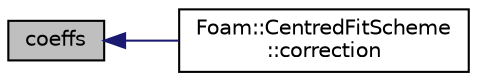 digraph "coeffs"
{
  bgcolor="transparent";
  edge [fontname="Helvetica",fontsize="10",labelfontname="Helvetica",labelfontsize="10"];
  node [fontname="Helvetica",fontsize="10",shape=record];
  rankdir="LR";
  Node1 [label="coeffs",height=0.2,width=0.4,color="black", fillcolor="grey75", style="filled", fontcolor="black"];
  Node1 -> Node2 [dir="back",color="midnightblue",fontsize="10",style="solid",fontname="Helvetica"];
  Node2 [label="Foam::CentredFitScheme\l::correction",height=0.2,width=0.4,color="black",URL="$a00258.html#a575a424a2a3d61de0e8d6ad368b61be1",tooltip="Return the explicit correction to the face-interpolate. "];
}

